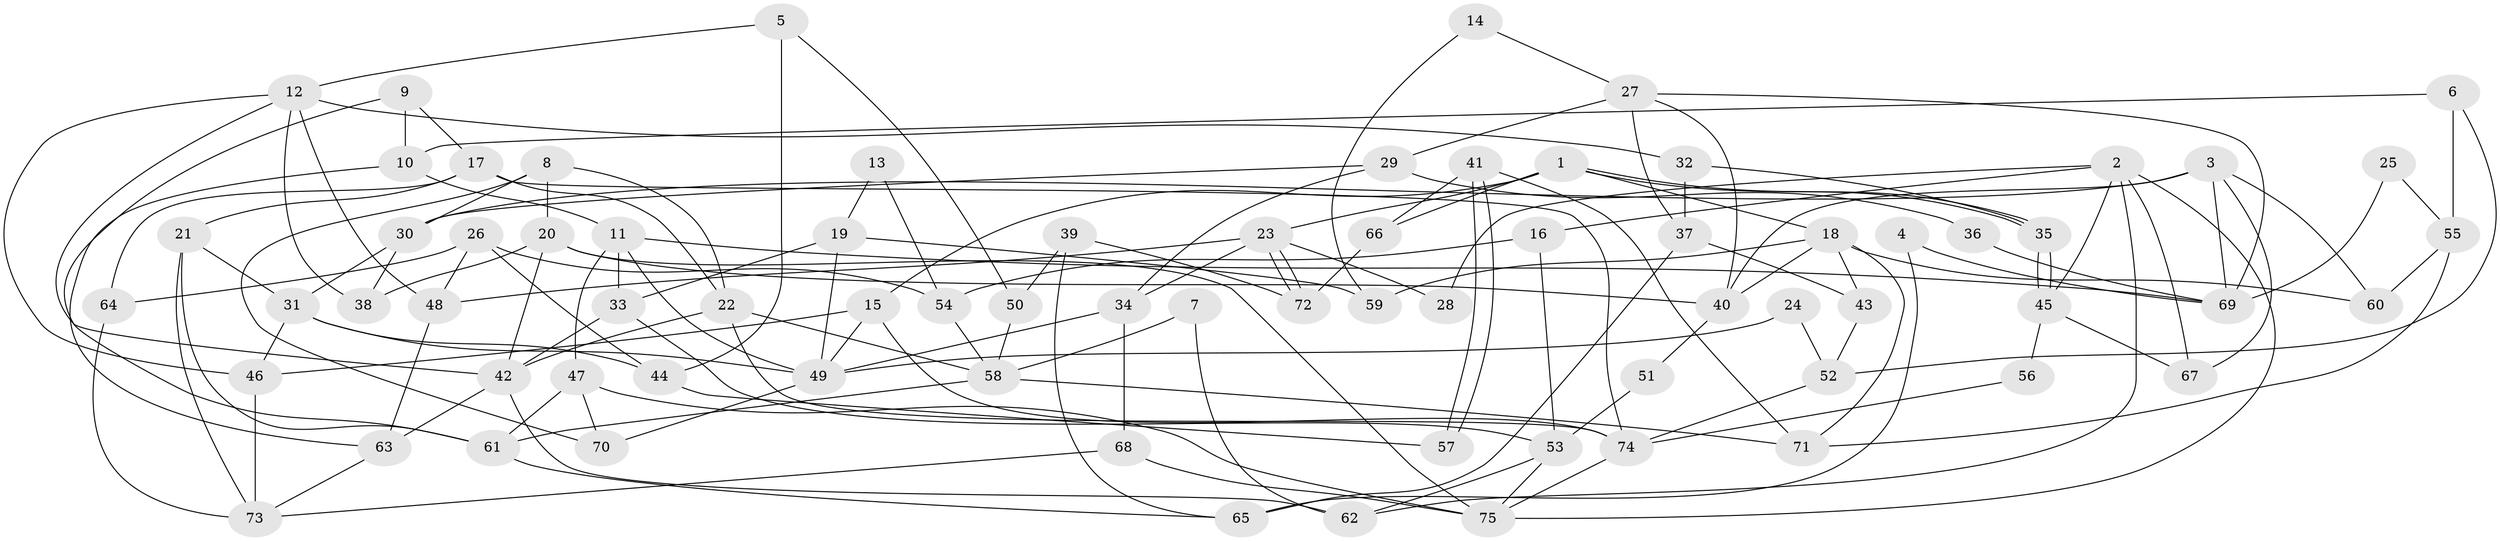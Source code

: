 // coarse degree distribution, {6: 0.16666666666666666, 4: 0.26666666666666666, 3: 0.16666666666666666, 5: 0.13333333333333333, 8: 0.1, 2: 0.03333333333333333, 9: 0.03333333333333333, 7: 0.06666666666666667, 10: 0.03333333333333333}
// Generated by graph-tools (version 1.1) at 2025/37/03/04/25 23:37:00]
// undirected, 75 vertices, 150 edges
graph export_dot {
  node [color=gray90,style=filled];
  1;
  2;
  3;
  4;
  5;
  6;
  7;
  8;
  9;
  10;
  11;
  12;
  13;
  14;
  15;
  16;
  17;
  18;
  19;
  20;
  21;
  22;
  23;
  24;
  25;
  26;
  27;
  28;
  29;
  30;
  31;
  32;
  33;
  34;
  35;
  36;
  37;
  38;
  39;
  40;
  41;
  42;
  43;
  44;
  45;
  46;
  47;
  48;
  49;
  50;
  51;
  52;
  53;
  54;
  55;
  56;
  57;
  58;
  59;
  60;
  61;
  62;
  63;
  64;
  65;
  66;
  67;
  68;
  69;
  70;
  71;
  72;
  73;
  74;
  75;
  1 -- 35;
  1 -- 35;
  1 -- 15;
  1 -- 18;
  1 -- 23;
  1 -- 66;
  2 -- 45;
  2 -- 75;
  2 -- 16;
  2 -- 28;
  2 -- 62;
  2 -- 67;
  3 -- 60;
  3 -- 30;
  3 -- 40;
  3 -- 67;
  3 -- 69;
  4 -- 69;
  4 -- 65;
  5 -- 12;
  5 -- 44;
  5 -- 50;
  6 -- 52;
  6 -- 10;
  6 -- 55;
  7 -- 62;
  7 -- 58;
  8 -- 30;
  8 -- 20;
  8 -- 22;
  8 -- 70;
  9 -- 61;
  9 -- 17;
  9 -- 10;
  10 -- 11;
  10 -- 63;
  11 -- 47;
  11 -- 69;
  11 -- 33;
  11 -- 49;
  12 -- 46;
  12 -- 48;
  12 -- 32;
  12 -- 38;
  12 -- 42;
  13 -- 54;
  13 -- 19;
  14 -- 27;
  14 -- 59;
  15 -- 49;
  15 -- 46;
  15 -- 74;
  16 -- 53;
  16 -- 54;
  17 -- 64;
  17 -- 74;
  17 -- 21;
  17 -- 22;
  18 -- 40;
  18 -- 43;
  18 -- 59;
  18 -- 60;
  18 -- 71;
  19 -- 49;
  19 -- 33;
  19 -- 59;
  20 -- 42;
  20 -- 75;
  20 -- 38;
  20 -- 40;
  21 -- 73;
  21 -- 31;
  21 -- 61;
  22 -- 42;
  22 -- 58;
  22 -- 74;
  23 -- 72;
  23 -- 72;
  23 -- 28;
  23 -- 34;
  23 -- 48;
  24 -- 52;
  24 -- 49;
  25 -- 69;
  25 -- 55;
  26 -- 48;
  26 -- 54;
  26 -- 44;
  26 -- 64;
  27 -- 37;
  27 -- 40;
  27 -- 29;
  27 -- 69;
  29 -- 34;
  29 -- 30;
  29 -- 36;
  30 -- 38;
  30 -- 31;
  31 -- 44;
  31 -- 46;
  31 -- 49;
  32 -- 35;
  32 -- 37;
  33 -- 42;
  33 -- 53;
  34 -- 49;
  34 -- 68;
  35 -- 45;
  35 -- 45;
  36 -- 69;
  37 -- 65;
  37 -- 43;
  39 -- 72;
  39 -- 50;
  39 -- 65;
  40 -- 51;
  41 -- 71;
  41 -- 57;
  41 -- 57;
  41 -- 66;
  42 -- 62;
  42 -- 63;
  43 -- 52;
  44 -- 57;
  45 -- 67;
  45 -- 56;
  46 -- 73;
  47 -- 75;
  47 -- 70;
  47 -- 61;
  48 -- 63;
  49 -- 70;
  50 -- 58;
  51 -- 53;
  52 -- 74;
  53 -- 62;
  53 -- 75;
  54 -- 58;
  55 -- 71;
  55 -- 60;
  56 -- 74;
  58 -- 61;
  58 -- 71;
  61 -- 65;
  63 -- 73;
  64 -- 73;
  66 -- 72;
  68 -- 75;
  68 -- 73;
  74 -- 75;
}

